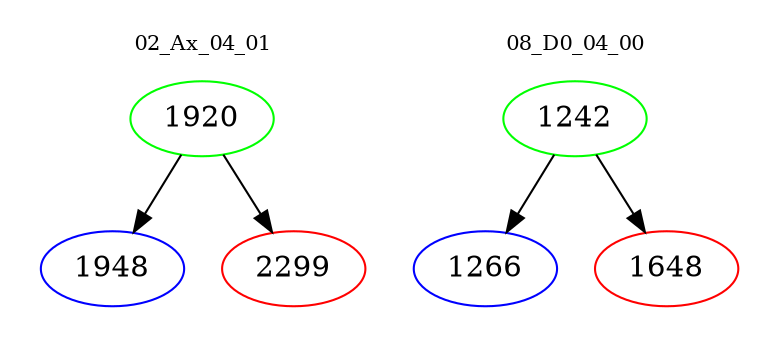 digraph{
subgraph cluster_0 {
color = white
label = "02_Ax_04_01";
fontsize=10;
T0_1920 [label="1920", color="green"]
T0_1920 -> T0_1948 [color="black"]
T0_1948 [label="1948", color="blue"]
T0_1920 -> T0_2299 [color="black"]
T0_2299 [label="2299", color="red"]
}
subgraph cluster_1 {
color = white
label = "08_D0_04_00";
fontsize=10;
T1_1242 [label="1242", color="green"]
T1_1242 -> T1_1266 [color="black"]
T1_1266 [label="1266", color="blue"]
T1_1242 -> T1_1648 [color="black"]
T1_1648 [label="1648", color="red"]
}
}
